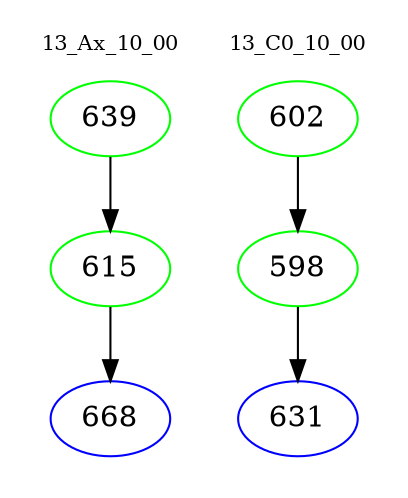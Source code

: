 digraph{
subgraph cluster_0 {
color = white
label = "13_Ax_10_00";
fontsize=10;
T0_639 [label="639", color="green"]
T0_639 -> T0_615 [color="black"]
T0_615 [label="615", color="green"]
T0_615 -> T0_668 [color="black"]
T0_668 [label="668", color="blue"]
}
subgraph cluster_1 {
color = white
label = "13_C0_10_00";
fontsize=10;
T1_602 [label="602", color="green"]
T1_602 -> T1_598 [color="black"]
T1_598 [label="598", color="green"]
T1_598 -> T1_631 [color="black"]
T1_631 [label="631", color="blue"]
}
}
